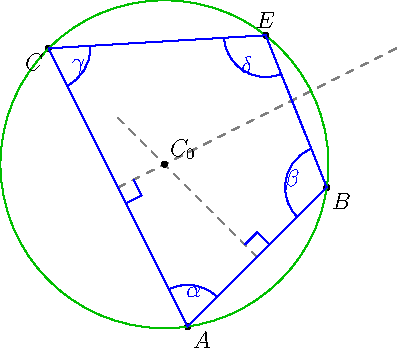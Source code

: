 import geometry;
size(7cm,0);
settings.tex="pdflatex";
import math;

// Define points
pair A = (0, 0);
pair B = (1, 1);
pair C = (-1, 2);

// Draw points
dot(A); label("$A$", A, SE);
dot(B); label("$B$", B, SE);
dot(C); label("$C$", C, SW);

// Perpendicular bisector of AC
pair M1 = (A + C)/2;
pair dir1 = rotate(90)*(A - C); // perpendicular to AC
draw(M1--(M1 + dir1), dashed + gray);

// Perpendicular bisector of AB
pair M2 = (A + B)/2;
pair dir2 = rotate(90)*(B - A); // perpendicular to AB
draw(M2--(M2 + dir2), dashed + gray);

// Circumcenter
pair C0 = extension(M1, M1 + dir1, M2, M2 + dir2);
dot(C0); label("$C_0$", C0, NE);

// Circumcircle
real r = abs(C0 - A);
draw(circle(C0, r), heavygreen);

// Construct point E on circle (rotated 60° from B around C0)
real angle = 60; 
pair dir3 = rotate(angle)*(B - C0); 
dir3 = r * dir3/abs(dir3); // scale to circle radius
pair E = C0 + dir3;
dot(E); label("$E$", E, N);

// Draw triangle lines
draw(A--B,   blue);
draw(A--C,   blue);
draw(B--E,   blue);
draw(E--C,   blue);

// Draw angle arcs and labels
real arcRadius = 0.3;

// Angle at A between B-A-C
draw(arc(A, arcRadius, degrees(B-A), degrees(C-A)), blue);
label("$\alpha$", A + 0.25*dir((degrees(B-A)+degrees(C-A))/2), blue);

// Angle at B between A-B-E
draw(arc(B, arcRadius, degrees(A-B), degrees(E-B)), blue);
label("$\beta$", B + 0.25*dir((degrees(A-B)+degrees(E-B))/2), blue);

// Angle at C between A-C-E
draw(arc(C, arcRadius, degrees(A-C), 180+degrees(C-E)), blue);
label("$\gamma$", C + 0.25*dir((degrees(A-C)+180+degrees(C-E))/2), blue);

// Angle at E between B-E-C
draw(arc(E, arcRadius, degrees(B-E), degrees(C-E)), blue);
label("$\delta$", E + 0.25*dir((degrees(B-E)+degrees(C-E))/2), blue);

perpendicular((C+A)/2,NE,((C+A)/2)--A,blue);

perpendicular((A+B)/2,NE,((A+B)/2)--B,blue);
